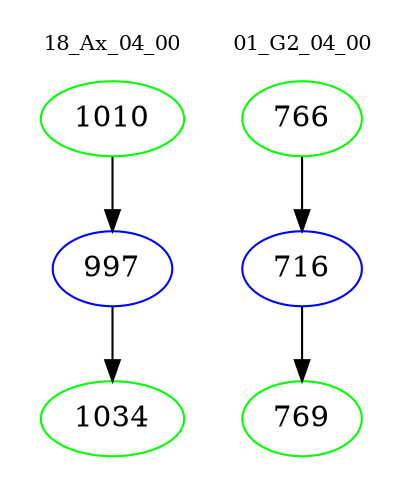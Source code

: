 digraph{
subgraph cluster_0 {
color = white
label = "18_Ax_04_00";
fontsize=10;
T0_1010 [label="1010", color="green"]
T0_1010 -> T0_997 [color="black"]
T0_997 [label="997", color="blue"]
T0_997 -> T0_1034 [color="black"]
T0_1034 [label="1034", color="green"]
}
subgraph cluster_1 {
color = white
label = "01_G2_04_00";
fontsize=10;
T1_766 [label="766", color="green"]
T1_766 -> T1_716 [color="black"]
T1_716 [label="716", color="blue"]
T1_716 -> T1_769 [color="black"]
T1_769 [label="769", color="green"]
}
}
